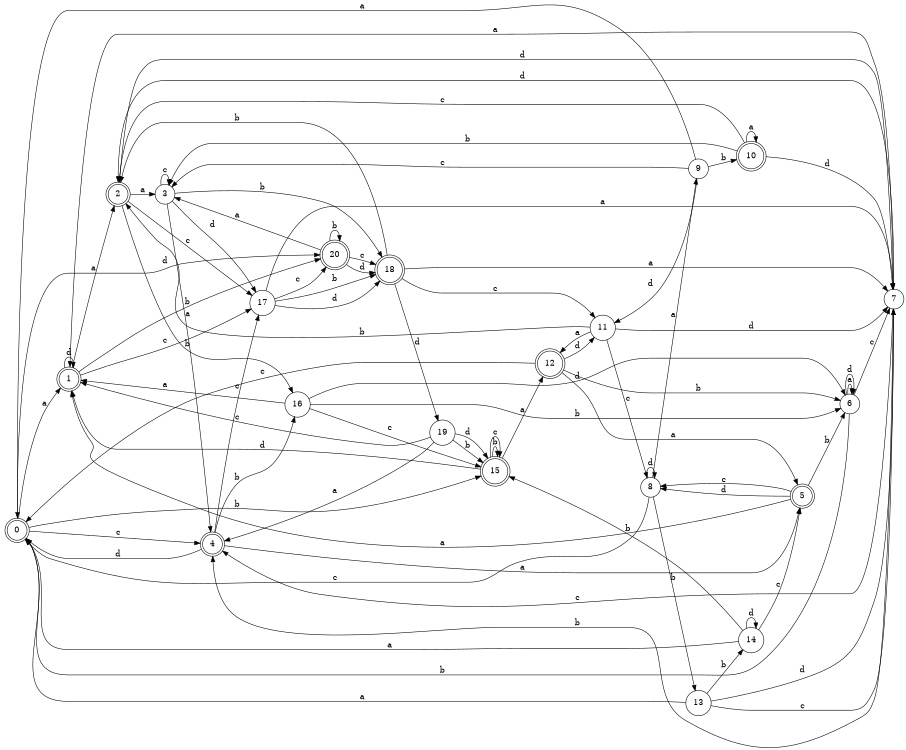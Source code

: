 digraph n17_8 {
__start0 [label="" shape="none"];

rankdir=LR;
size="8,5";

s0 [style="rounded,filled", color="black", fillcolor="white" shape="doublecircle", label="0"];
s1 [style="rounded,filled", color="black", fillcolor="white" shape="doublecircle", label="1"];
s2 [style="rounded,filled", color="black", fillcolor="white" shape="doublecircle", label="2"];
s3 [style="filled", color="black", fillcolor="white" shape="circle", label="3"];
s4 [style="rounded,filled", color="black", fillcolor="white" shape="doublecircle", label="4"];
s5 [style="rounded,filled", color="black", fillcolor="white" shape="doublecircle", label="5"];
s6 [style="filled", color="black", fillcolor="white" shape="circle", label="6"];
s7 [style="filled", color="black", fillcolor="white" shape="circle", label="7"];
s8 [style="filled", color="black", fillcolor="white" shape="circle", label="8"];
s9 [style="filled", color="black", fillcolor="white" shape="circle", label="9"];
s10 [style="rounded,filled", color="black", fillcolor="white" shape="doublecircle", label="10"];
s11 [style="filled", color="black", fillcolor="white" shape="circle", label="11"];
s12 [style="rounded,filled", color="black", fillcolor="white" shape="doublecircle", label="12"];
s13 [style="filled", color="black", fillcolor="white" shape="circle", label="13"];
s14 [style="filled", color="black", fillcolor="white" shape="circle", label="14"];
s15 [style="rounded,filled", color="black", fillcolor="white" shape="doublecircle", label="15"];
s16 [style="filled", color="black", fillcolor="white" shape="circle", label="16"];
s17 [style="filled", color="black", fillcolor="white" shape="circle", label="17"];
s18 [style="rounded,filled", color="black", fillcolor="white" shape="doublecircle", label="18"];
s19 [style="filled", color="black", fillcolor="white" shape="circle", label="19"];
s20 [style="rounded,filled", color="black", fillcolor="white" shape="doublecircle", label="20"];
s0 -> s1 [label="a"];
s0 -> s15 [label="b"];
s0 -> s4 [label="c"];
s0 -> s20 [label="d"];
s1 -> s2 [label="a"];
s1 -> s20 [label="b"];
s1 -> s17 [label="c"];
s1 -> s1 [label="d"];
s2 -> s3 [label="a"];
s2 -> s16 [label="b"];
s2 -> s17 [label="c"];
s2 -> s7 [label="d"];
s3 -> s4 [label="a"];
s3 -> s18 [label="b"];
s3 -> s3 [label="c"];
s3 -> s17 [label="d"];
s4 -> s5 [label="a"];
s4 -> s16 [label="b"];
s4 -> s17 [label="c"];
s4 -> s0 [label="d"];
s5 -> s1 [label="a"];
s5 -> s6 [label="b"];
s5 -> s8 [label="c"];
s5 -> s8 [label="d"];
s6 -> s6 [label="a"];
s6 -> s0 [label="b"];
s6 -> s7 [label="c"];
s6 -> s6 [label="d"];
s7 -> s1 [label="a"];
s7 -> s4 [label="b"];
s7 -> s4 [label="c"];
s7 -> s2 [label="d"];
s8 -> s9 [label="a"];
s8 -> s13 [label="b"];
s8 -> s0 [label="c"];
s8 -> s8 [label="d"];
s9 -> s0 [label="a"];
s9 -> s10 [label="b"];
s9 -> s3 [label="c"];
s9 -> s11 [label="d"];
s10 -> s10 [label="a"];
s10 -> s3 [label="b"];
s10 -> s2 [label="c"];
s10 -> s7 [label="d"];
s11 -> s12 [label="a"];
s11 -> s2 [label="b"];
s11 -> s8 [label="c"];
s11 -> s7 [label="d"];
s12 -> s5 [label="a"];
s12 -> s6 [label="b"];
s12 -> s0 [label="c"];
s12 -> s11 [label="d"];
s13 -> s0 [label="a"];
s13 -> s14 [label="b"];
s13 -> s7 [label="c"];
s13 -> s7 [label="d"];
s14 -> s0 [label="a"];
s14 -> s15 [label="b"];
s14 -> s5 [label="c"];
s14 -> s14 [label="d"];
s15 -> s12 [label="a"];
s15 -> s15 [label="b"];
s15 -> s15 [label="c"];
s15 -> s1 [label="d"];
s16 -> s1 [label="a"];
s16 -> s6 [label="b"];
s16 -> s15 [label="c"];
s16 -> s6 [label="d"];
s17 -> s7 [label="a"];
s17 -> s18 [label="b"];
s17 -> s20 [label="c"];
s17 -> s18 [label="d"];
s18 -> s7 [label="a"];
s18 -> s2 [label="b"];
s18 -> s11 [label="c"];
s18 -> s19 [label="d"];
s19 -> s4 [label="a"];
s19 -> s15 [label="b"];
s19 -> s1 [label="c"];
s19 -> s15 [label="d"];
s20 -> s3 [label="a"];
s20 -> s20 [label="b"];
s20 -> s18 [label="c"];
s20 -> s18 [label="d"];

}